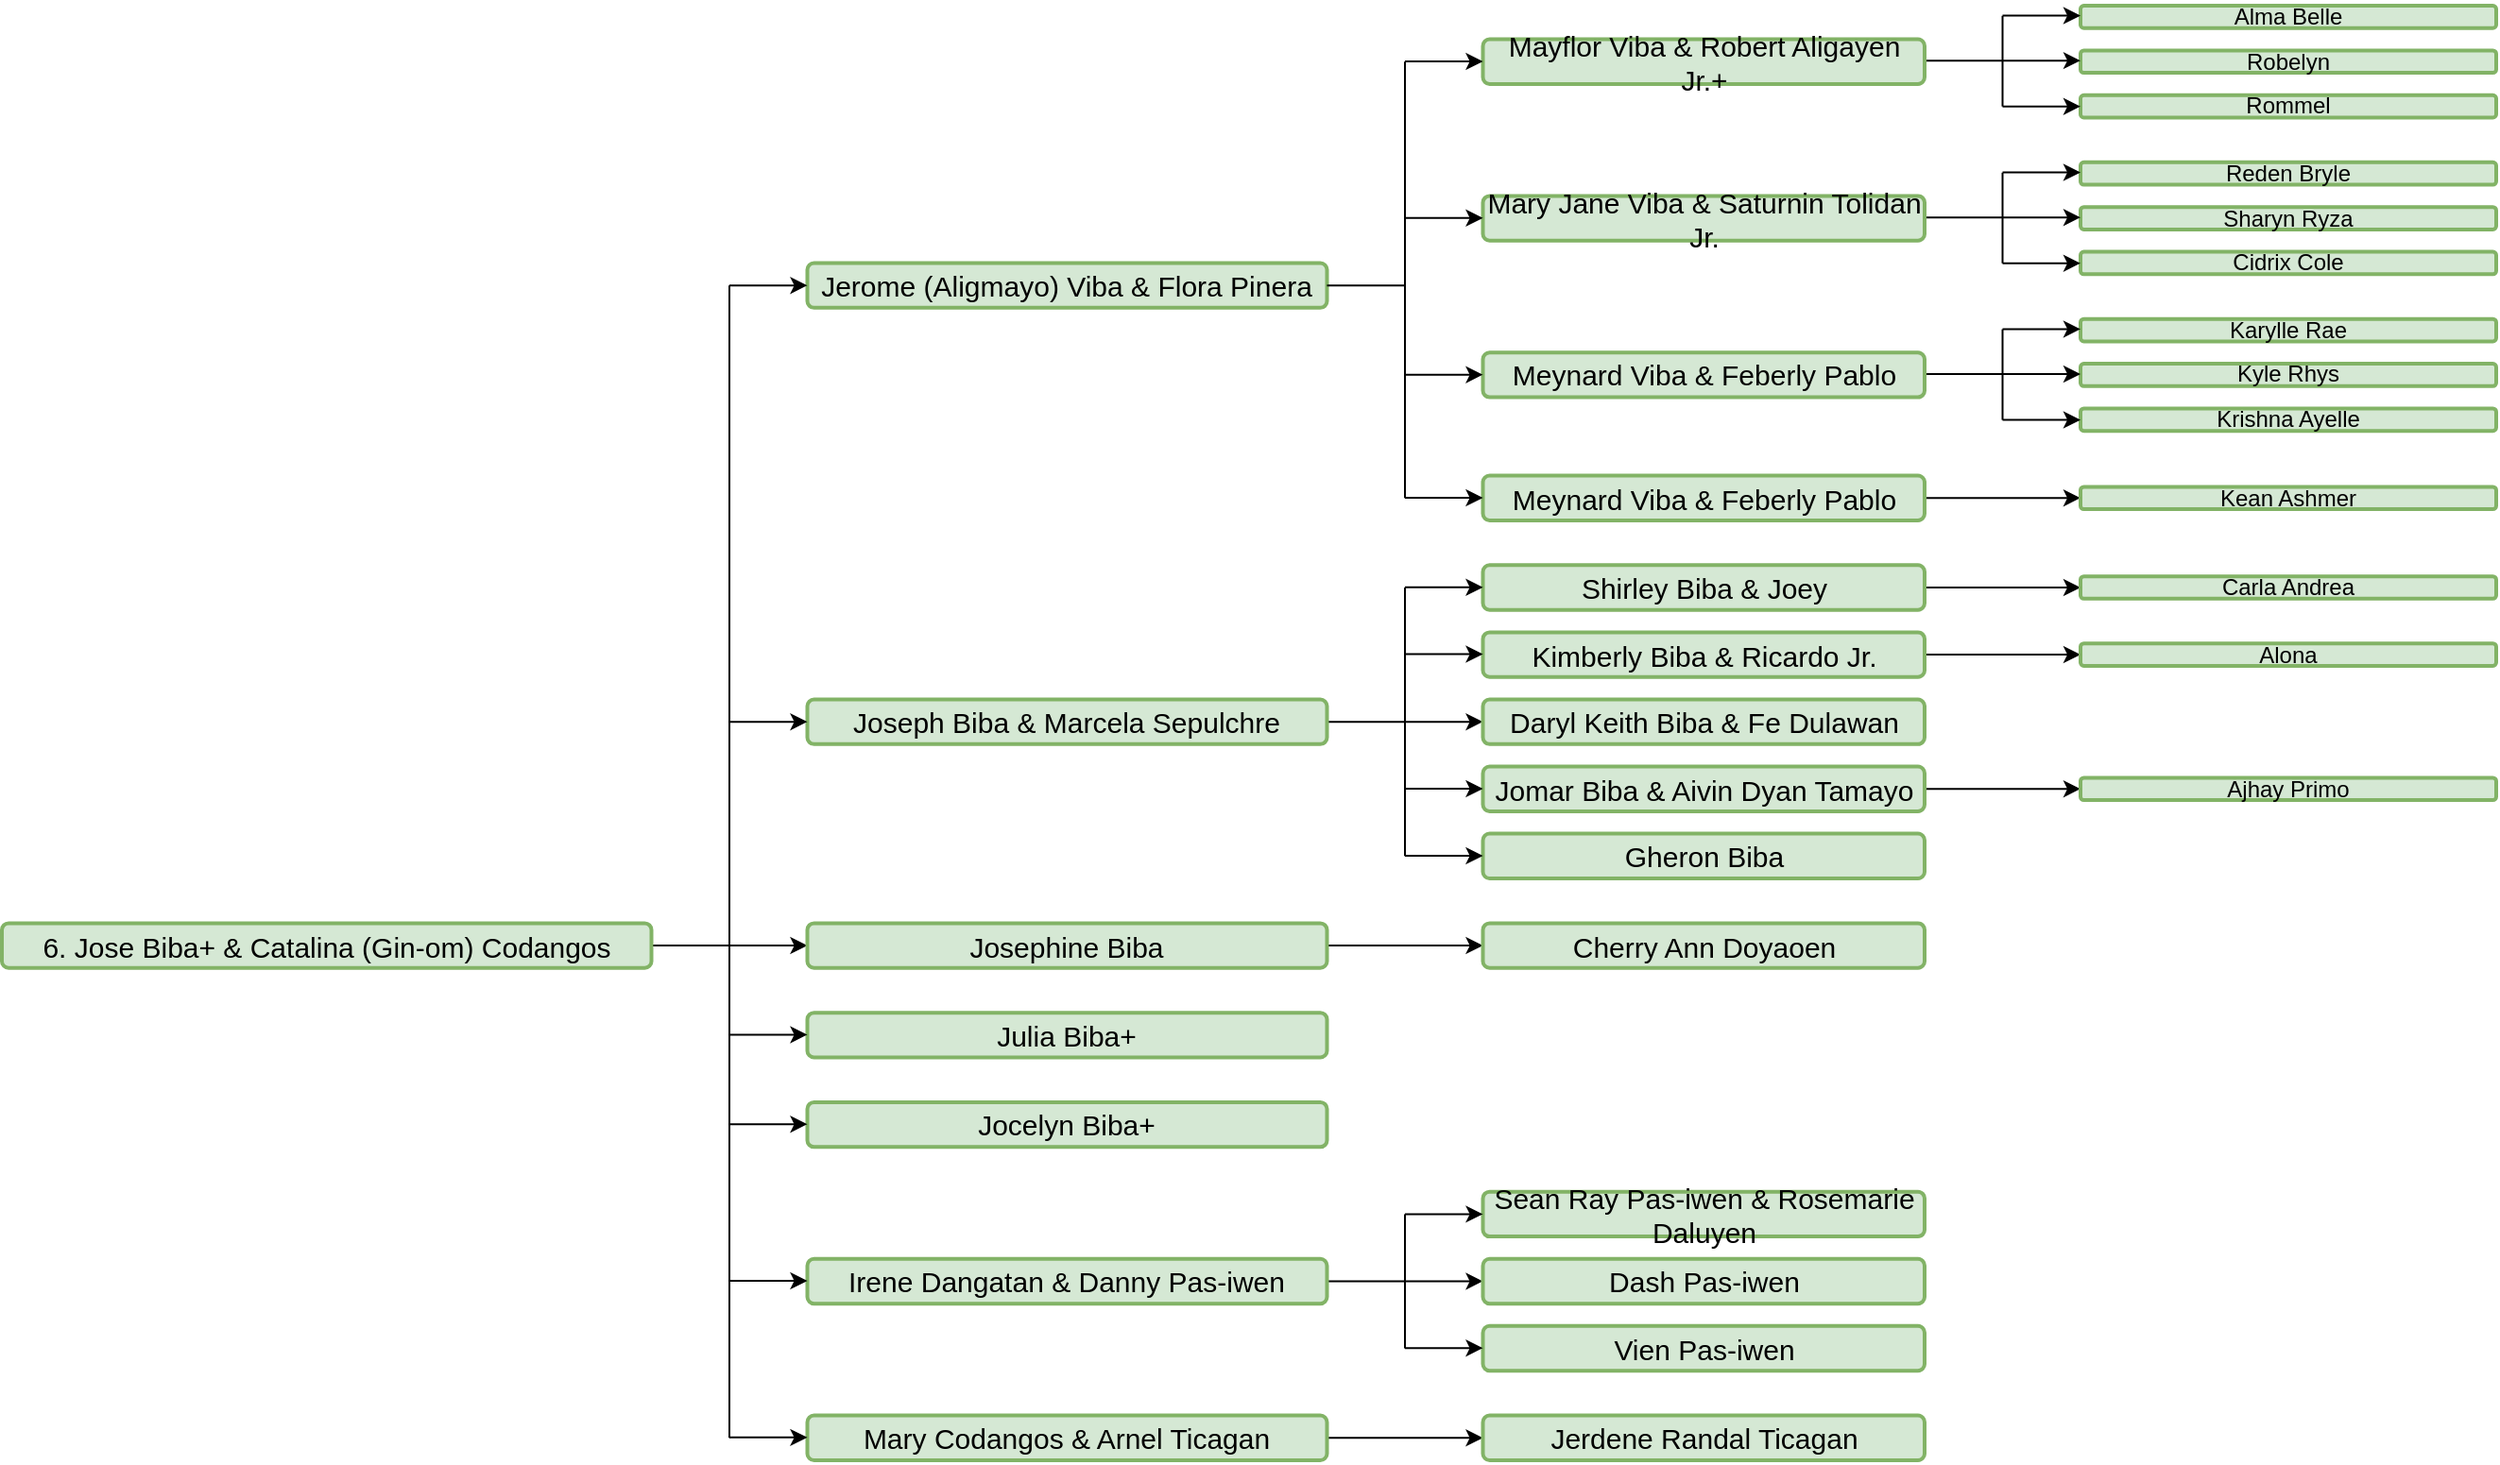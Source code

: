 <mxfile version="28.0.4">
  <diagram name="Page-1" id="Qc2j29BkZQCwujwfNHXb">
    <mxGraphModel dx="1864" dy="1166" grid="1" gridSize="10" guides="1" tooltips="1" connect="1" arrows="1" fold="1" page="1" pageScale="1" pageWidth="1400" pageHeight="850" math="0" shadow="0">
      <root>
        <mxCell id="0" />
        <mxCell id="1" parent="0" />
        <mxCell id="mNVwAcbcl_QrP8iyDvm8-50" value="" style="edgeStyle=orthogonalEdgeStyle;rounded=0;orthogonalLoop=1;jettySize=auto;html=1;fontFamily=Helvetica;fontSize=12;fontColor=default;" edge="1" parent="1" source="mNVwAcbcl_QrP8iyDvm8-51" target="mNVwAcbcl_QrP8iyDvm8-105">
          <mxGeometry relative="1" as="geometry" />
        </mxCell>
        <mxCell id="mNVwAcbcl_QrP8iyDvm8-51" value="6.&amp;nbsp;Jose Biba+ &amp;amp; Catalina (Gin-om) Codangos" style="rounded=1;whiteSpace=wrap;html=1;strokeColor=#82b366;fillColor=#d5e8d4;strokeWidth=2;fontSize=15;" vertex="1" parent="1">
          <mxGeometry x="40" y="525.692" width="343.75" height="23.692" as="geometry" />
        </mxCell>
        <mxCell id="mNVwAcbcl_QrP8iyDvm8-52" value="Alma Belle" style="rounded=1;whiteSpace=wrap;html=1;fillColor=#d5e8d4;strokeColor=#82b366;strokeWidth=2;fontSize=12;" vertex="1" parent="1">
          <mxGeometry x="1140" y="40" width="220" height="11.846" as="geometry" />
        </mxCell>
        <mxCell id="mNVwAcbcl_QrP8iyDvm8-53" value="Robelyn" style="rounded=1;whiteSpace=wrap;html=1;fillColor=#d5e8d4;strokeColor=#82b366;strokeWidth=2;fontSize=12;" vertex="1" parent="1">
          <mxGeometry x="1140" y="63.692" width="220" height="11.846" as="geometry" />
        </mxCell>
        <mxCell id="mNVwAcbcl_QrP8iyDvm8-54" value="Rommel" style="rounded=1;whiteSpace=wrap;html=1;fillColor=#d5e8d4;strokeColor=#82b366;strokeWidth=2;fontSize=12;" vertex="1" parent="1">
          <mxGeometry x="1140" y="87.385" width="220" height="11.846" as="geometry" />
        </mxCell>
        <mxCell id="mNVwAcbcl_QrP8iyDvm8-55" value="" style="endArrow=classic;html=1;rounded=0;fontFamily=Helvetica;fontSize=12;fontColor=default;" edge="1" parent="1">
          <mxGeometry width="50" height="50" relative="1" as="geometry">
            <mxPoint x="1098.75" y="45.26" as="sourcePoint" />
            <mxPoint x="1140" y="45.26" as="targetPoint" />
          </mxGeometry>
        </mxCell>
        <mxCell id="mNVwAcbcl_QrP8iyDvm8-56" value="" style="endArrow=classic;html=1;rounded=0;fontFamily=Helvetica;fontSize=12;fontColor=default;" edge="1" parent="1">
          <mxGeometry width="50" height="50" relative="1" as="geometry">
            <mxPoint x="1098.75" y="93.349" as="sourcePoint" />
            <mxPoint x="1140" y="93.349" as="targetPoint" />
          </mxGeometry>
        </mxCell>
        <mxCell id="mNVwAcbcl_QrP8iyDvm8-57" value="" style="endArrow=none;html=1;rounded=0;fontFamily=Helvetica;fontSize=12;fontColor=default;" edge="1" parent="1">
          <mxGeometry width="50" height="50" relative="1" as="geometry">
            <mxPoint x="1098.75" y="93.349" as="sourcePoint" />
            <mxPoint x="1098.75" y="45.372" as="targetPoint" />
          </mxGeometry>
        </mxCell>
        <mxCell id="mNVwAcbcl_QrP8iyDvm8-58" value="" style="endArrow=classic;html=1;rounded=0;fontFamily=Helvetica;fontSize=12;fontColor=default;exitX=1;exitY=0.5;exitDx=0;exitDy=0;entryX=0;entryY=0.5;entryDx=0;entryDy=0;" edge="1" parent="1">
          <mxGeometry width="50" height="50" relative="1" as="geometry">
            <mxPoint x="1057.5" y="69.065" as="sourcePoint" />
            <mxPoint x="1140" y="69.065" as="targetPoint" />
          </mxGeometry>
        </mxCell>
        <mxCell id="mNVwAcbcl_QrP8iyDvm8-59" value="Mayflor Viba &amp; Robert Aligayen Jr.+" style="rounded=1;whiteSpace=wrap;html=1;fillColor=#d5e8d4;strokeColor=#82b366;strokeWidth=2;fontSize=15;" vertex="1" parent="1">
          <mxGeometry x="823.75" y="57.769" width="233.75" height="23.692" as="geometry" />
        </mxCell>
        <mxCell id="mNVwAcbcl_QrP8iyDvm8-60" value="Jerome (Aligmayo) Viba &amp; Flora Pinera" style="whiteSpace=wrap;html=1;rounded=1;strokeColor=#82b366;fillColor=#d5e8d4;strokeWidth=2;fontSize=15;" vertex="1" parent="1">
          <mxGeometry x="466.25" y="176.231" width="275" height="23.692" as="geometry" />
        </mxCell>
        <mxCell id="mNVwAcbcl_QrP8iyDvm8-61" value="Reden Bryle" style="rounded=1;whiteSpace=wrap;html=1;fillColor=#d5e8d4;strokeColor=#82b366;strokeWidth=2;fontSize=12;" vertex="1" parent="1">
          <mxGeometry x="1140" y="122.923" width="220" height="11.846" as="geometry" />
        </mxCell>
        <mxCell id="mNVwAcbcl_QrP8iyDvm8-62" value="Sharyn Ryza" style="rounded=1;whiteSpace=wrap;html=1;fillColor=#d5e8d4;strokeColor=#82b366;strokeWidth=2;fontSize=12;" vertex="1" parent="1">
          <mxGeometry x="1140" y="146.615" width="220" height="11.846" as="geometry" />
        </mxCell>
        <mxCell id="mNVwAcbcl_QrP8iyDvm8-63" value="Cidrix Cole" style="rounded=1;whiteSpace=wrap;html=1;fillColor=#d5e8d4;strokeColor=#82b366;strokeWidth=2;fontSize=12;" vertex="1" parent="1">
          <mxGeometry x="1140" y="170.308" width="220" height="11.846" as="geometry" />
        </mxCell>
        <mxCell id="mNVwAcbcl_QrP8iyDvm8-64" value="" style="endArrow=classic;html=1;rounded=0;fontFamily=Helvetica;fontSize=12;fontColor=default;" edge="1" parent="1">
          <mxGeometry width="50" height="50" relative="1" as="geometry">
            <mxPoint x="1098.75" y="128.272" as="sourcePoint" />
            <mxPoint x="1140" y="128.272" as="targetPoint" />
          </mxGeometry>
        </mxCell>
        <mxCell id="mNVwAcbcl_QrP8iyDvm8-65" value="" style="endArrow=classic;html=1;rounded=0;fontFamily=Helvetica;fontSize=12;fontColor=default;" edge="1" parent="1">
          <mxGeometry width="50" height="50" relative="1" as="geometry">
            <mxPoint x="1098.75" y="176.361" as="sourcePoint" />
            <mxPoint x="1140" y="176.361" as="targetPoint" />
          </mxGeometry>
        </mxCell>
        <mxCell id="mNVwAcbcl_QrP8iyDvm8-66" value="" style="endArrow=none;html=1;rounded=0;fontFamily=Helvetica;fontSize=12;fontColor=default;" edge="1" parent="1">
          <mxGeometry width="50" height="50" relative="1" as="geometry">
            <mxPoint x="1098.75" y="176.361" as="sourcePoint" />
            <mxPoint x="1098.75" y="128.384" as="targetPoint" />
          </mxGeometry>
        </mxCell>
        <mxCell id="mNVwAcbcl_QrP8iyDvm8-67" value="" style="endArrow=classic;html=1;rounded=0;fontFamily=Helvetica;fontSize=12;fontColor=default;exitX=1;exitY=0.5;exitDx=0;exitDy=0;entryX=0;entryY=0.5;entryDx=0;entryDy=0;" edge="1" parent="1">
          <mxGeometry width="50" height="50" relative="1" as="geometry">
            <mxPoint x="1057.5" y="152.076" as="sourcePoint" />
            <mxPoint x="1140" y="152.076" as="targetPoint" />
          </mxGeometry>
        </mxCell>
        <mxCell id="mNVwAcbcl_QrP8iyDvm8-68" value="Mary Jane Viba &amp; Saturnin Tolidan Jr." style="rounded=1;whiteSpace=wrap;html=1;fillColor=#d5e8d4;strokeColor=#82b366;strokeWidth=2;fontSize=15;" vertex="1" parent="1">
          <mxGeometry x="823.75" y="140.692" width="233.75" height="23.692" as="geometry" />
        </mxCell>
        <mxCell id="mNVwAcbcl_QrP8iyDvm8-69" value="Karylle Rae" style="rounded=1;whiteSpace=wrap;html=1;fillColor=#d5e8d4;strokeColor=#82b366;strokeWidth=2;fontSize=12;" vertex="1" parent="1">
          <mxGeometry x="1140" y="205.846" width="220" height="11.846" as="geometry" />
        </mxCell>
        <mxCell id="mNVwAcbcl_QrP8iyDvm8-70" value="Kyle Rhys" style="rounded=1;whiteSpace=wrap;html=1;fillColor=#d5e8d4;strokeColor=#82b366;strokeWidth=2;fontSize=12;" vertex="1" parent="1">
          <mxGeometry x="1140" y="229.538" width="220" height="11.846" as="geometry" />
        </mxCell>
        <mxCell id="mNVwAcbcl_QrP8iyDvm8-71" value="Krishna Ayelle" style="rounded=1;whiteSpace=wrap;html=1;fillColor=#d5e8d4;strokeColor=#82b366;strokeWidth=2;fontSize=12;" vertex="1" parent="1">
          <mxGeometry x="1140" y="253.231" width="220" height="11.846" as="geometry" />
        </mxCell>
        <mxCell id="mNVwAcbcl_QrP8iyDvm8-72" value="" style="endArrow=classic;html=1;rounded=0;fontFamily=Helvetica;fontSize=12;fontColor=default;" edge="1" parent="1">
          <mxGeometry width="50" height="50" relative="1" as="geometry">
            <mxPoint x="1098.75" y="211.195" as="sourcePoint" />
            <mxPoint x="1140" y="211.195" as="targetPoint" />
          </mxGeometry>
        </mxCell>
        <mxCell id="mNVwAcbcl_QrP8iyDvm8-73" value="" style="endArrow=classic;html=1;rounded=0;fontFamily=Helvetica;fontSize=12;fontColor=default;" edge="1" parent="1">
          <mxGeometry width="50" height="50" relative="1" as="geometry">
            <mxPoint x="1098.75" y="259.284" as="sourcePoint" />
            <mxPoint x="1140" y="259.284" as="targetPoint" />
          </mxGeometry>
        </mxCell>
        <mxCell id="mNVwAcbcl_QrP8iyDvm8-74" value="" style="endArrow=none;html=1;rounded=0;fontFamily=Helvetica;fontSize=12;fontColor=default;" edge="1" parent="1">
          <mxGeometry width="50" height="50" relative="1" as="geometry">
            <mxPoint x="1098.75" y="259.284" as="sourcePoint" />
            <mxPoint x="1098.75" y="211.307" as="targetPoint" />
          </mxGeometry>
        </mxCell>
        <mxCell id="mNVwAcbcl_QrP8iyDvm8-75" value="" style="endArrow=classic;html=1;rounded=0;fontFamily=Helvetica;fontSize=12;fontColor=default;exitX=1;exitY=0.5;exitDx=0;exitDy=0;entryX=0;entryY=0.5;entryDx=0;entryDy=0;" edge="1" parent="1">
          <mxGeometry width="50" height="50" relative="1" as="geometry">
            <mxPoint x="1057.5" y="235.0" as="sourcePoint" />
            <mxPoint x="1140" y="235.0" as="targetPoint" />
          </mxGeometry>
        </mxCell>
        <mxCell id="mNVwAcbcl_QrP8iyDvm8-76" value="Meynard Viba &amp; Feberly Pablo" style="rounded=1;whiteSpace=wrap;html=1;fillColor=#d5e8d4;strokeColor=#82b366;strokeWidth=2;fontSize=15;" vertex="1" parent="1">
          <mxGeometry x="823.75" y="223.615" width="233.75" height="23.692" as="geometry" />
        </mxCell>
        <mxCell id="mNVwAcbcl_QrP8iyDvm8-77" value="" style="edgeStyle=orthogonalEdgeStyle;rounded=0;orthogonalLoop=1;jettySize=auto;html=1;fontFamily=Helvetica;fontSize=12;fontColor=default;" edge="1" parent="1" source="mNVwAcbcl_QrP8iyDvm8-78" target="mNVwAcbcl_QrP8iyDvm8-79">
          <mxGeometry relative="1" as="geometry" />
        </mxCell>
        <mxCell id="mNVwAcbcl_QrP8iyDvm8-78" value="Meynard Viba &amp; Feberly Pablo" style="rounded=1;whiteSpace=wrap;html=1;fillColor=#d5e8d4;strokeColor=#82b366;strokeWidth=2;fontSize=15;" vertex="1" parent="1">
          <mxGeometry x="823.75" y="288.769" width="233.75" height="23.692" as="geometry" />
        </mxCell>
        <mxCell id="mNVwAcbcl_QrP8iyDvm8-79" value="Kean Ashmer" style="rounded=1;whiteSpace=wrap;html=1;fillColor=#d5e8d4;strokeColor=#82b366;strokeWidth=2;fontSize=12;" vertex="1" parent="1">
          <mxGeometry x="1140" y="294.692" width="220" height="11.846" as="geometry" />
        </mxCell>
        <mxCell id="mNVwAcbcl_QrP8iyDvm8-80" value="" style="endArrow=classic;html=1;rounded=0;fontFamily=Helvetica;fontSize=12;fontColor=default;" edge="1" parent="1">
          <mxGeometry width="50" height="50" relative="1" as="geometry">
            <mxPoint x="782.5" y="69.503" as="sourcePoint" />
            <mxPoint x="823.75" y="69.503" as="targetPoint" />
          </mxGeometry>
        </mxCell>
        <mxCell id="mNVwAcbcl_QrP8iyDvm8-81" value="" style="endArrow=classic;html=1;rounded=0;fontFamily=Helvetica;fontSize=12;fontColor=default;" edge="1" parent="1">
          <mxGeometry width="50" height="50" relative="1" as="geometry">
            <mxPoint x="782.5" y="152.426" as="sourcePoint" />
            <mxPoint x="823.75" y="152.426" as="targetPoint" />
          </mxGeometry>
        </mxCell>
        <mxCell id="mNVwAcbcl_QrP8iyDvm8-82" value="" style="endArrow=classic;html=1;rounded=0;fontFamily=Helvetica;fontSize=12;fontColor=default;" edge="1" parent="1">
          <mxGeometry width="50" height="50" relative="1" as="geometry">
            <mxPoint x="782.5" y="235.349" as="sourcePoint" />
            <mxPoint x="823.75" y="235.349" as="targetPoint" />
          </mxGeometry>
        </mxCell>
        <mxCell id="mNVwAcbcl_QrP8iyDvm8-83" value="" style="endArrow=classic;html=1;rounded=0;fontFamily=Helvetica;fontSize=12;fontColor=default;" edge="1" parent="1">
          <mxGeometry width="50" height="50" relative="1" as="geometry">
            <mxPoint x="782.5" y="300.503" as="sourcePoint" />
            <mxPoint x="823.75" y="300.503" as="targetPoint" />
          </mxGeometry>
        </mxCell>
        <mxCell id="mNVwAcbcl_QrP8iyDvm8-84" value="" style="endArrow=none;html=1;rounded=0;fontFamily=Helvetica;fontSize=12;fontColor=default;" edge="1" parent="1">
          <mxGeometry width="50" height="50" relative="1" as="geometry">
            <mxPoint x="782.5" y="300.615" as="sourcePoint" />
            <mxPoint x="782.5" y="69.615" as="targetPoint" />
          </mxGeometry>
        </mxCell>
        <mxCell id="mNVwAcbcl_QrP8iyDvm8-85" value="" style="endArrow=none;html=1;rounded=0;fontFamily=Helvetica;fontSize=12;fontColor=default;exitX=1;exitY=0.5;exitDx=0;exitDy=0;" edge="1" parent="1" source="mNVwAcbcl_QrP8iyDvm8-60">
          <mxGeometry width="50" height="50" relative="1" as="geometry">
            <mxPoint x="865" y="194" as="sourcePoint" />
            <mxPoint x="782.5" y="188.077" as="targetPoint" />
          </mxGeometry>
        </mxCell>
        <mxCell id="mNVwAcbcl_QrP8iyDvm8-86" value="" style="edgeStyle=orthogonalEdgeStyle;rounded=0;orthogonalLoop=1;jettySize=auto;html=1;fontFamily=Helvetica;fontSize=12;fontColor=default;" edge="1" parent="1" source="mNVwAcbcl_QrP8iyDvm8-87" target="mNVwAcbcl_QrP8iyDvm8-88">
          <mxGeometry relative="1" as="geometry" />
        </mxCell>
        <mxCell id="mNVwAcbcl_QrP8iyDvm8-87" value="Shirley Biba &amp; Joey" style="rounded=1;whiteSpace=wrap;html=1;fillColor=#d5e8d4;strokeColor=#82b366;strokeWidth=2;fontSize=15;" vertex="1" parent="1">
          <mxGeometry x="823.75" y="336.154" width="233.75" height="23.692" as="geometry" />
        </mxCell>
        <mxCell id="mNVwAcbcl_QrP8iyDvm8-88" value="Carla Andrea" style="rounded=1;whiteSpace=wrap;html=1;fillColor=#d5e8d4;strokeColor=#82b366;strokeWidth=2;fontSize=12;" vertex="1" parent="1">
          <mxGeometry x="1140" y="342.077" width="220" height="11.846" as="geometry" />
        </mxCell>
        <mxCell id="mNVwAcbcl_QrP8iyDvm8-89" value="" style="edgeStyle=orthogonalEdgeStyle;rounded=0;orthogonalLoop=1;jettySize=auto;html=1;fontFamily=Helvetica;fontSize=12;fontColor=default;" edge="1" parent="1" source="mNVwAcbcl_QrP8iyDvm8-90" target="mNVwAcbcl_QrP8iyDvm8-94">
          <mxGeometry relative="1" as="geometry" />
        </mxCell>
        <mxCell id="mNVwAcbcl_QrP8iyDvm8-90" value="Joseph Biba &amp; Marcela Sepulchre" style="whiteSpace=wrap;html=1;rounded=1;strokeColor=#82b366;fillColor=#d5e8d4;strokeWidth=2;fontSize=15;" vertex="1" parent="1">
          <mxGeometry x="466.25" y="407.231" width="275" height="23.692" as="geometry" />
        </mxCell>
        <mxCell id="mNVwAcbcl_QrP8iyDvm8-91" value="" style="edgeStyle=orthogonalEdgeStyle;rounded=0;orthogonalLoop=1;jettySize=auto;html=1;fontFamily=Helvetica;fontSize=12;fontColor=default;" edge="1" parent="1" source="mNVwAcbcl_QrP8iyDvm8-92" target="mNVwAcbcl_QrP8iyDvm8-93">
          <mxGeometry relative="1" as="geometry" />
        </mxCell>
        <mxCell id="mNVwAcbcl_QrP8iyDvm8-92" value="Kimberly Biba &amp;amp; Ricardo Jr." style="rounded=1;whiteSpace=wrap;html=1;fillColor=#d5e8d4;strokeColor=#82b366;strokeWidth=2;fontSize=15;" vertex="1" parent="1">
          <mxGeometry x="823.75" y="371.692" width="233.75" height="23.692" as="geometry" />
        </mxCell>
        <mxCell id="mNVwAcbcl_QrP8iyDvm8-93" value="Alona" style="rounded=1;whiteSpace=wrap;html=1;fillColor=#d5e8d4;strokeColor=#82b366;strokeWidth=2;fontSize=12;" vertex="1" parent="1">
          <mxGeometry x="1140" y="377.615" width="220" height="11.846" as="geometry" />
        </mxCell>
        <mxCell id="mNVwAcbcl_QrP8iyDvm8-94" value="Daryl Keith Biba &amp;amp; Fe Dulawan" style="rounded=1;whiteSpace=wrap;html=1;fillColor=#d5e8d4;strokeColor=#82b366;strokeWidth=2;fontSize=15;" vertex="1" parent="1">
          <mxGeometry x="823.75" y="407.231" width="233.75" height="23.692" as="geometry" />
        </mxCell>
        <mxCell id="mNVwAcbcl_QrP8iyDvm8-95" value="" style="edgeStyle=orthogonalEdgeStyle;rounded=0;orthogonalLoop=1;jettySize=auto;html=1;fontFamily=Helvetica;fontSize=12;fontColor=default;" edge="1" parent="1" source="mNVwAcbcl_QrP8iyDvm8-96" target="mNVwAcbcl_QrP8iyDvm8-97">
          <mxGeometry relative="1" as="geometry" />
        </mxCell>
        <mxCell id="mNVwAcbcl_QrP8iyDvm8-96" value="Jomar Biba &amp;amp; Aivin Dyan Tamayo" style="rounded=1;whiteSpace=wrap;html=1;fillColor=#d5e8d4;strokeColor=#82b366;strokeWidth=2;fontSize=15;" vertex="1" parent="1">
          <mxGeometry x="823.75" y="442.769" width="233.75" height="23.692" as="geometry" />
        </mxCell>
        <mxCell id="mNVwAcbcl_QrP8iyDvm8-97" value="Ajhay Primo" style="rounded=1;whiteSpace=wrap;html=1;fillColor=#d5e8d4;strokeColor=#82b366;strokeWidth=2;fontSize=12;" vertex="1" parent="1">
          <mxGeometry x="1140" y="448.692" width="220" height="11.846" as="geometry" />
        </mxCell>
        <mxCell id="mNVwAcbcl_QrP8iyDvm8-98" value="Gheron Biba" style="rounded=1;whiteSpace=wrap;html=1;fillColor=#d5e8d4;strokeColor=#82b366;strokeWidth=2;fontSize=15;" vertex="1" parent="1">
          <mxGeometry x="823.75" y="478.308" width="233.75" height="23.692" as="geometry" />
        </mxCell>
        <mxCell id="mNVwAcbcl_QrP8iyDvm8-99" value="" style="endArrow=classic;html=1;rounded=0;fontFamily=Helvetica;fontSize=12;fontColor=default;" edge="1" parent="1">
          <mxGeometry width="50" height="50" relative="1" as="geometry">
            <mxPoint x="782.5" y="347.882" as="sourcePoint" />
            <mxPoint x="823.75" y="347.882" as="targetPoint" />
          </mxGeometry>
        </mxCell>
        <mxCell id="mNVwAcbcl_QrP8iyDvm8-100" value="" style="endArrow=classic;html=1;rounded=0;fontFamily=Helvetica;fontSize=12;fontColor=default;" edge="1" parent="1">
          <mxGeometry width="50" height="50" relative="1" as="geometry">
            <mxPoint x="782.5" y="383.307" as="sourcePoint" />
            <mxPoint x="823.75" y="383.307" as="targetPoint" />
          </mxGeometry>
        </mxCell>
        <mxCell id="mNVwAcbcl_QrP8iyDvm8-101" value="" style="endArrow=classic;html=1;rounded=0;fontFamily=Helvetica;fontSize=12;fontColor=default;" edge="1" parent="1">
          <mxGeometry width="50" height="50" relative="1" as="geometry">
            <mxPoint x="782.5" y="454.497" as="sourcePoint" />
            <mxPoint x="823.75" y="454.497" as="targetPoint" />
          </mxGeometry>
        </mxCell>
        <mxCell id="mNVwAcbcl_QrP8iyDvm8-102" value="" style="endArrow=classic;html=1;rounded=0;fontFamily=Helvetica;fontSize=12;fontColor=default;" edge="1" parent="1">
          <mxGeometry width="50" height="50" relative="1" as="geometry">
            <mxPoint x="782.5" y="490.035" as="sourcePoint" />
            <mxPoint x="823.75" y="490.035" as="targetPoint" />
          </mxGeometry>
        </mxCell>
        <mxCell id="mNVwAcbcl_QrP8iyDvm8-103" value="" style="endArrow=none;html=1;rounded=0;fontFamily=Helvetica;fontSize=12;fontColor=default;" edge="1" parent="1">
          <mxGeometry width="50" height="50" relative="1" as="geometry">
            <mxPoint x="782.5" y="490.154" as="sourcePoint" />
            <mxPoint x="782.5" y="348" as="targetPoint" />
          </mxGeometry>
        </mxCell>
        <mxCell id="mNVwAcbcl_QrP8iyDvm8-104" value="" style="edgeStyle=orthogonalEdgeStyle;rounded=0;orthogonalLoop=1;jettySize=auto;html=1;fontFamily=Helvetica;fontSize=12;fontColor=default;" edge="1" parent="1" source="mNVwAcbcl_QrP8iyDvm8-105" target="mNVwAcbcl_QrP8iyDvm8-106">
          <mxGeometry relative="1" as="geometry" />
        </mxCell>
        <mxCell id="mNVwAcbcl_QrP8iyDvm8-105" value="Josephine Biba" style="whiteSpace=wrap;html=1;rounded=1;strokeColor=#82b366;fillColor=#d5e8d4;strokeWidth=2;fontSize=15;" vertex="1" parent="1">
          <mxGeometry x="466.25" y="525.692" width="275" height="23.692" as="geometry" />
        </mxCell>
        <mxCell id="mNVwAcbcl_QrP8iyDvm8-106" value="Cherry Ann Doyaoen" style="rounded=1;whiteSpace=wrap;html=1;fillColor=#d5e8d4;strokeColor=#82b366;strokeWidth=2;fontSize=15;" vertex="1" parent="1">
          <mxGeometry x="823.75" y="525.692" width="233.75" height="23.692" as="geometry" />
        </mxCell>
        <mxCell id="mNVwAcbcl_QrP8iyDvm8-107" value="Julia Biba+" style="whiteSpace=wrap;html=1;rounded=1;strokeColor=#82b366;fillColor=#d5e8d4;strokeWidth=2;fontSize=15;" vertex="1" parent="1">
          <mxGeometry x="466.25" y="573.077" width="275" height="23.692" as="geometry" />
        </mxCell>
        <mxCell id="mNVwAcbcl_QrP8iyDvm8-108" value="Jocelyn Biba+" style="whiteSpace=wrap;html=1;rounded=1;strokeColor=#82b366;fillColor=#d5e8d4;strokeWidth=2;fontSize=15;" vertex="1" parent="1">
          <mxGeometry x="466.25" y="620.462" width="275" height="23.692" as="geometry" />
        </mxCell>
        <mxCell id="mNVwAcbcl_QrP8iyDvm8-109" value="" style="edgeStyle=orthogonalEdgeStyle;rounded=0;orthogonalLoop=1;jettySize=auto;html=1;fontFamily=Helvetica;fontSize=12;fontColor=default;" edge="1" parent="1" source="mNVwAcbcl_QrP8iyDvm8-110" target="mNVwAcbcl_QrP8iyDvm8-112">
          <mxGeometry relative="1" as="geometry" />
        </mxCell>
        <mxCell id="mNVwAcbcl_QrP8iyDvm8-110" value="Irene Dangatan &amp; Danny Pas-iwen" style="whiteSpace=wrap;html=1;rounded=1;strokeColor=#82b366;fillColor=#d5e8d4;strokeWidth=2;fontSize=15;" vertex="1" parent="1">
          <mxGeometry x="466.25" y="703.385" width="275" height="23.692" as="geometry" />
        </mxCell>
        <mxCell id="mNVwAcbcl_QrP8iyDvm8-111" value="Sean Ray Pas-iwen &amp;amp; Rosemarie Daluyen" style="rounded=1;whiteSpace=wrap;html=1;fillColor=#d5e8d4;strokeColor=#82b366;strokeWidth=2;fontSize=15;" vertex="1" parent="1">
          <mxGeometry x="823.75" y="667.846" width="233.75" height="23.692" as="geometry" />
        </mxCell>
        <mxCell id="mNVwAcbcl_QrP8iyDvm8-112" value="Dash Pas-iwen" style="rounded=1;whiteSpace=wrap;html=1;fillColor=#d5e8d4;strokeColor=#82b366;strokeWidth=2;fontSize=15;" vertex="1" parent="1">
          <mxGeometry x="823.75" y="703.385" width="233.75" height="23.692" as="geometry" />
        </mxCell>
        <mxCell id="mNVwAcbcl_QrP8iyDvm8-113" value="Vien Pas-iwen" style="rounded=1;whiteSpace=wrap;html=1;fillColor=#d5e8d4;strokeColor=#82b366;strokeWidth=2;fontSize=15;" vertex="1" parent="1">
          <mxGeometry x="823.75" y="738.923" width="233.75" height="23.692" as="geometry" />
        </mxCell>
        <mxCell id="mNVwAcbcl_QrP8iyDvm8-114" value="" style="endArrow=classic;html=1;rounded=0;fontFamily=Helvetica;fontSize=12;fontColor=default;" edge="1" parent="1">
          <mxGeometry width="50" height="50" relative="1" as="geometry">
            <mxPoint x="782.5" y="679.692" as="sourcePoint" />
            <mxPoint x="823.75" y="679.692" as="targetPoint" />
          </mxGeometry>
        </mxCell>
        <mxCell id="mNVwAcbcl_QrP8iyDvm8-115" value="" style="endArrow=classic;html=1;rounded=0;fontFamily=Helvetica;fontSize=12;fontColor=default;" edge="1" parent="1">
          <mxGeometry width="50" height="50" relative="1" as="geometry">
            <mxPoint x="782.5" y="750.609" as="sourcePoint" />
            <mxPoint x="823.75" y="750.609" as="targetPoint" />
          </mxGeometry>
        </mxCell>
        <mxCell id="mNVwAcbcl_QrP8iyDvm8-116" value="" style="endArrow=none;html=1;rounded=0;fontFamily=Helvetica;fontSize=12;fontColor=default;" edge="1" parent="1">
          <mxGeometry width="50" height="50" relative="1" as="geometry">
            <mxPoint x="782.5" y="750.769" as="sourcePoint" />
            <mxPoint x="782.5" y="679.692" as="targetPoint" />
          </mxGeometry>
        </mxCell>
        <mxCell id="mNVwAcbcl_QrP8iyDvm8-117" value="" style="edgeStyle=orthogonalEdgeStyle;rounded=0;orthogonalLoop=1;jettySize=auto;html=1;fontFamily=Helvetica;fontSize=12;fontColor=default;" edge="1" parent="1" source="mNVwAcbcl_QrP8iyDvm8-118" target="mNVwAcbcl_QrP8iyDvm8-119">
          <mxGeometry relative="1" as="geometry" />
        </mxCell>
        <mxCell id="mNVwAcbcl_QrP8iyDvm8-118" value="Mary Codangos &amp; Arnel Ticagan" style="whiteSpace=wrap;html=1;rounded=1;strokeColor=#82b366;fillColor=#d5e8d4;strokeWidth=2;fontSize=15;" vertex="1" parent="1">
          <mxGeometry x="466.25" y="786.308" width="275" height="23.692" as="geometry" />
        </mxCell>
        <mxCell id="mNVwAcbcl_QrP8iyDvm8-119" value="Jerdene Randal Ticagan" style="rounded=1;whiteSpace=wrap;html=1;fillColor=#d5e8d4;strokeColor=#82b366;strokeWidth=2;fontSize=15;" vertex="1" parent="1">
          <mxGeometry x="823.75" y="786.308" width="233.75" height="23.692" as="geometry" />
        </mxCell>
        <mxCell id="mNVwAcbcl_QrP8iyDvm8-120" value="" style="endArrow=classic;html=1;rounded=0;fontFamily=Helvetica;fontSize=12;fontColor=default;" edge="1" parent="1">
          <mxGeometry width="50" height="50" relative="1" as="geometry">
            <mxPoint x="425" y="188.077" as="sourcePoint" />
            <mxPoint x="466.25" y="188.077" as="targetPoint" />
          </mxGeometry>
        </mxCell>
        <mxCell id="mNVwAcbcl_QrP8iyDvm8-121" value="" style="endArrow=classic;html=1;rounded=0;fontFamily=Helvetica;fontSize=12;fontColor=default;entryX=0;entryY=0.5;entryDx=0;entryDy=0;" edge="1" parent="1" target="mNVwAcbcl_QrP8iyDvm8-90">
          <mxGeometry width="50" height="50" relative="1" as="geometry">
            <mxPoint x="425" y="419.077" as="sourcePoint" />
            <mxPoint x="466.25" y="425" as="targetPoint" />
          </mxGeometry>
        </mxCell>
        <mxCell id="mNVwAcbcl_QrP8iyDvm8-122" value="" style="endArrow=classic;html=1;rounded=0;fontFamily=Helvetica;fontSize=12;fontColor=default;" edge="1" parent="1">
          <mxGeometry width="50" height="50" relative="1" as="geometry">
            <mxPoint x="425" y="584.704" as="sourcePoint" />
            <mxPoint x="466.25" y="584.704" as="targetPoint" />
          </mxGeometry>
        </mxCell>
        <mxCell id="mNVwAcbcl_QrP8iyDvm8-123" value="" style="endArrow=classic;html=1;rounded=0;fontFamily=Helvetica;fontSize=12;fontColor=default;" edge="1" parent="1">
          <mxGeometry width="50" height="50" relative="1" as="geometry">
            <mxPoint x="425" y="632.089" as="sourcePoint" />
            <mxPoint x="466.25" y="632.089" as="targetPoint" />
          </mxGeometry>
        </mxCell>
        <mxCell id="mNVwAcbcl_QrP8iyDvm8-124" value="" style="endArrow=classic;html=1;rounded=0;fontFamily=Helvetica;fontSize=12;fontColor=default;" edge="1" parent="1">
          <mxGeometry width="50" height="50" relative="1" as="geometry">
            <mxPoint x="425" y="715.012" as="sourcePoint" />
            <mxPoint x="466.25" y="715.012" as="targetPoint" />
          </mxGeometry>
        </mxCell>
        <mxCell id="mNVwAcbcl_QrP8iyDvm8-125" value="" style="endArrow=classic;html=1;rounded=0;fontFamily=Helvetica;fontSize=12;fontColor=default;" edge="1" parent="1">
          <mxGeometry width="50" height="50" relative="1" as="geometry">
            <mxPoint x="425" y="797.935" as="sourcePoint" />
            <mxPoint x="466.25" y="797.935" as="targetPoint" />
          </mxGeometry>
        </mxCell>
        <mxCell id="mNVwAcbcl_QrP8iyDvm8-126" value="" style="endArrow=none;html=1;rounded=0;fontFamily=Helvetica;fontSize=12;fontColor=default;" edge="1" parent="1">
          <mxGeometry width="50" height="50" relative="1" as="geometry">
            <mxPoint x="425" y="798.154" as="sourcePoint" />
            <mxPoint x="425" y="188.077" as="targetPoint" />
          </mxGeometry>
        </mxCell>
      </root>
    </mxGraphModel>
  </diagram>
</mxfile>
